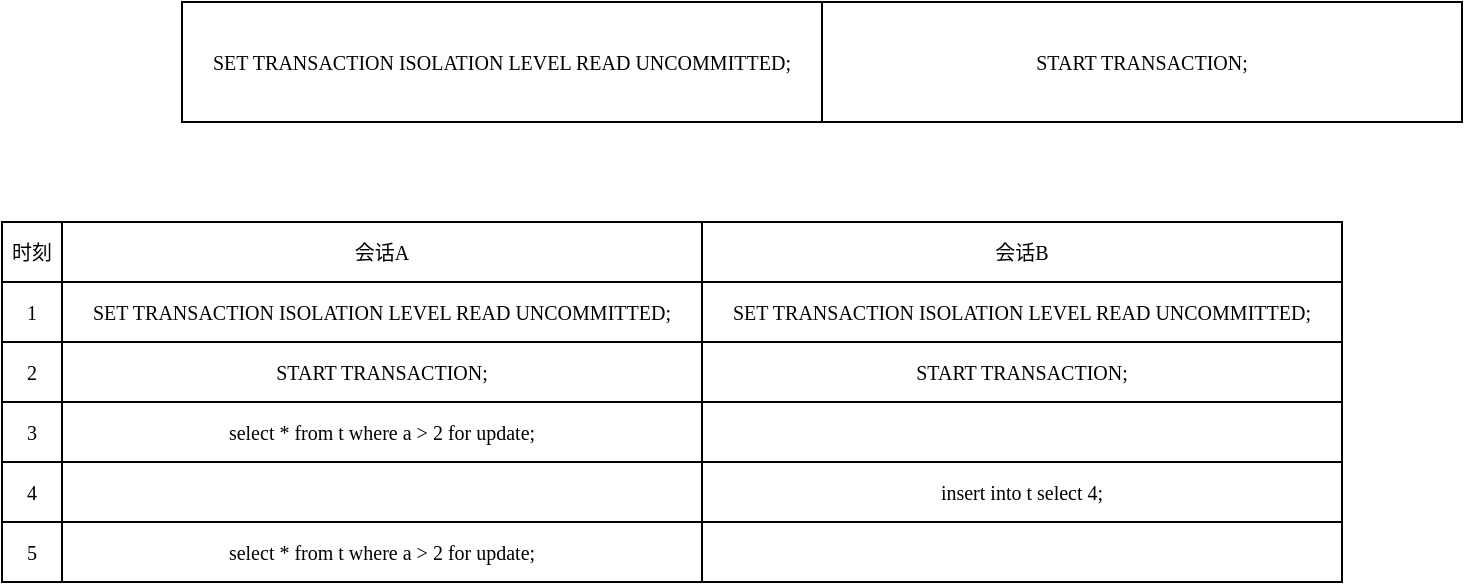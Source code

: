 <mxfile version="27.0.9">
  <diagram name="第 1 页" id="F2-SKgdABRe445PUrhpk">
    <mxGraphModel dx="984" dy="525" grid="1" gridSize="10" guides="1" tooltips="1" connect="1" arrows="1" fold="1" page="1" pageScale="1" pageWidth="3300" pageHeight="4681" math="0" shadow="0">
      <root>
        <mxCell id="0" />
        <mxCell id="1" parent="0" />
        <mxCell id="JD8Nl8c0ysSWvw6nPowg-1" value="会话A" style="rounded=0;whiteSpace=wrap;html=1;fontFamily=Verdana;fontSize=10;" parent="1" vertex="1">
          <mxGeometry x="580" y="380" width="320" height="30" as="geometry" />
        </mxCell>
        <mxCell id="JD8Nl8c0ysSWvw6nPowg-2" value="会话B" style="rounded=0;whiteSpace=wrap;html=1;fontFamily=Verdana;fontSize=10;" parent="1" vertex="1">
          <mxGeometry x="900" y="380" width="320" height="30" as="geometry" />
        </mxCell>
        <mxCell id="JD8Nl8c0ysSWvw6nPowg-3" value="时刻" style="whiteSpace=wrap;html=1;aspect=fixed;fontFamily=Verdana;fontSize=10;" parent="1" vertex="1">
          <mxGeometry x="550" y="380" width="30" height="30" as="geometry" />
        </mxCell>
        <mxCell id="JD8Nl8c0ysSWvw6nPowg-4" value="SET TRANSACTION ISOLATION LEVEL READ UNCOMMITTED;" style="rounded=0;whiteSpace=wrap;html=1;fontFamily=Verdana;fontSize=10;" parent="1" vertex="1">
          <mxGeometry x="640" y="270" width="320" height="60" as="geometry" />
        </mxCell>
        <mxCell id="JD8Nl8c0ysSWvw6nPowg-8" value="START TRANSACTION;" style="rounded=0;whiteSpace=wrap;html=1;fontFamily=Verdana;fontSize=10;" parent="1" vertex="1">
          <mxGeometry x="960" y="270" width="320" height="60" as="geometry" />
        </mxCell>
        <mxCell id="8KpNYx9_Xu6nkI2TWmH0-5" value="SET TRANSACTION ISOLATION LEVEL READ UNCOMMITTED;" style="rounded=0;whiteSpace=wrap;html=1;fontFamily=Verdana;fontSize=10;" vertex="1" parent="1">
          <mxGeometry x="580" y="410" width="320" height="30" as="geometry" />
        </mxCell>
        <mxCell id="8KpNYx9_Xu6nkI2TWmH0-6" value="SET TRANSACTION ISOLATION LEVEL READ UNCOMMITTED;" style="rounded=0;whiteSpace=wrap;html=1;fontFamily=Verdana;fontSize=10;" vertex="1" parent="1">
          <mxGeometry x="900" y="410" width="320" height="30" as="geometry" />
        </mxCell>
        <mxCell id="8KpNYx9_Xu6nkI2TWmH0-7" value="1" style="whiteSpace=wrap;html=1;aspect=fixed;fontFamily=Verdana;fontSize=10;" vertex="1" parent="1">
          <mxGeometry x="550" y="410" width="30" height="30" as="geometry" />
        </mxCell>
        <mxCell id="8KpNYx9_Xu6nkI2TWmH0-8" value="START TRANSACTION;" style="rounded=0;whiteSpace=wrap;html=1;fontFamily=Verdana;fontSize=10;" vertex="1" parent="1">
          <mxGeometry x="580" y="440" width="320" height="30" as="geometry" />
        </mxCell>
        <mxCell id="8KpNYx9_Xu6nkI2TWmH0-9" value="START TRANSACTION;" style="rounded=0;whiteSpace=wrap;html=1;fontFamily=Verdana;fontSize=10;" vertex="1" parent="1">
          <mxGeometry x="900" y="440" width="320" height="30" as="geometry" />
        </mxCell>
        <mxCell id="8KpNYx9_Xu6nkI2TWmH0-10" value="2" style="whiteSpace=wrap;html=1;aspect=fixed;fontFamily=Verdana;fontSize=10;" vertex="1" parent="1">
          <mxGeometry x="550" y="440" width="30" height="30" as="geometry" />
        </mxCell>
        <mxCell id="8KpNYx9_Xu6nkI2TWmH0-11" value="select * from t where a &amp;gt; 2 for update;" style="rounded=0;whiteSpace=wrap;html=1;fontFamily=Verdana;fontSize=10;" vertex="1" parent="1">
          <mxGeometry x="580" y="470" width="320" height="30" as="geometry" />
        </mxCell>
        <mxCell id="8KpNYx9_Xu6nkI2TWmH0-12" value="" style="rounded=0;whiteSpace=wrap;html=1;fontFamily=Verdana;fontSize=10;" vertex="1" parent="1">
          <mxGeometry x="900" y="470" width="320" height="30" as="geometry" />
        </mxCell>
        <mxCell id="8KpNYx9_Xu6nkI2TWmH0-13" value="3" style="whiteSpace=wrap;html=1;aspect=fixed;fontFamily=Verdana;fontSize=10;" vertex="1" parent="1">
          <mxGeometry x="550" y="470" width="30" height="30" as="geometry" />
        </mxCell>
        <mxCell id="8KpNYx9_Xu6nkI2TWmH0-14" value="" style="rounded=0;whiteSpace=wrap;html=1;fontFamily=Verdana;fontSize=10;" vertex="1" parent="1">
          <mxGeometry x="580" y="500" width="320" height="30" as="geometry" />
        </mxCell>
        <mxCell id="8KpNYx9_Xu6nkI2TWmH0-15" value="insert into t select 4;" style="rounded=0;whiteSpace=wrap;html=1;fontFamily=Verdana;fontSize=10;" vertex="1" parent="1">
          <mxGeometry x="900" y="500" width="320" height="30" as="geometry" />
        </mxCell>
        <mxCell id="8KpNYx9_Xu6nkI2TWmH0-16" value="4" style="whiteSpace=wrap;html=1;aspect=fixed;fontFamily=Verdana;fontSize=10;" vertex="1" parent="1">
          <mxGeometry x="550" y="500" width="30" height="30" as="geometry" />
        </mxCell>
        <mxCell id="8KpNYx9_Xu6nkI2TWmH0-17" value="select * from t where a &amp;gt; 2 for update;" style="rounded=0;whiteSpace=wrap;html=1;fontFamily=Verdana;fontSize=10;" vertex="1" parent="1">
          <mxGeometry x="580" y="530" width="320" height="30" as="geometry" />
        </mxCell>
        <mxCell id="8KpNYx9_Xu6nkI2TWmH0-18" value="" style="rounded=0;whiteSpace=wrap;html=1;fontFamily=Verdana;fontSize=10;" vertex="1" parent="1">
          <mxGeometry x="900" y="530" width="320" height="30" as="geometry" />
        </mxCell>
        <mxCell id="8KpNYx9_Xu6nkI2TWmH0-19" value="5" style="whiteSpace=wrap;html=1;aspect=fixed;fontFamily=Verdana;fontSize=10;" vertex="1" parent="1">
          <mxGeometry x="550" y="530" width="30" height="30" as="geometry" />
        </mxCell>
      </root>
    </mxGraphModel>
  </diagram>
</mxfile>
